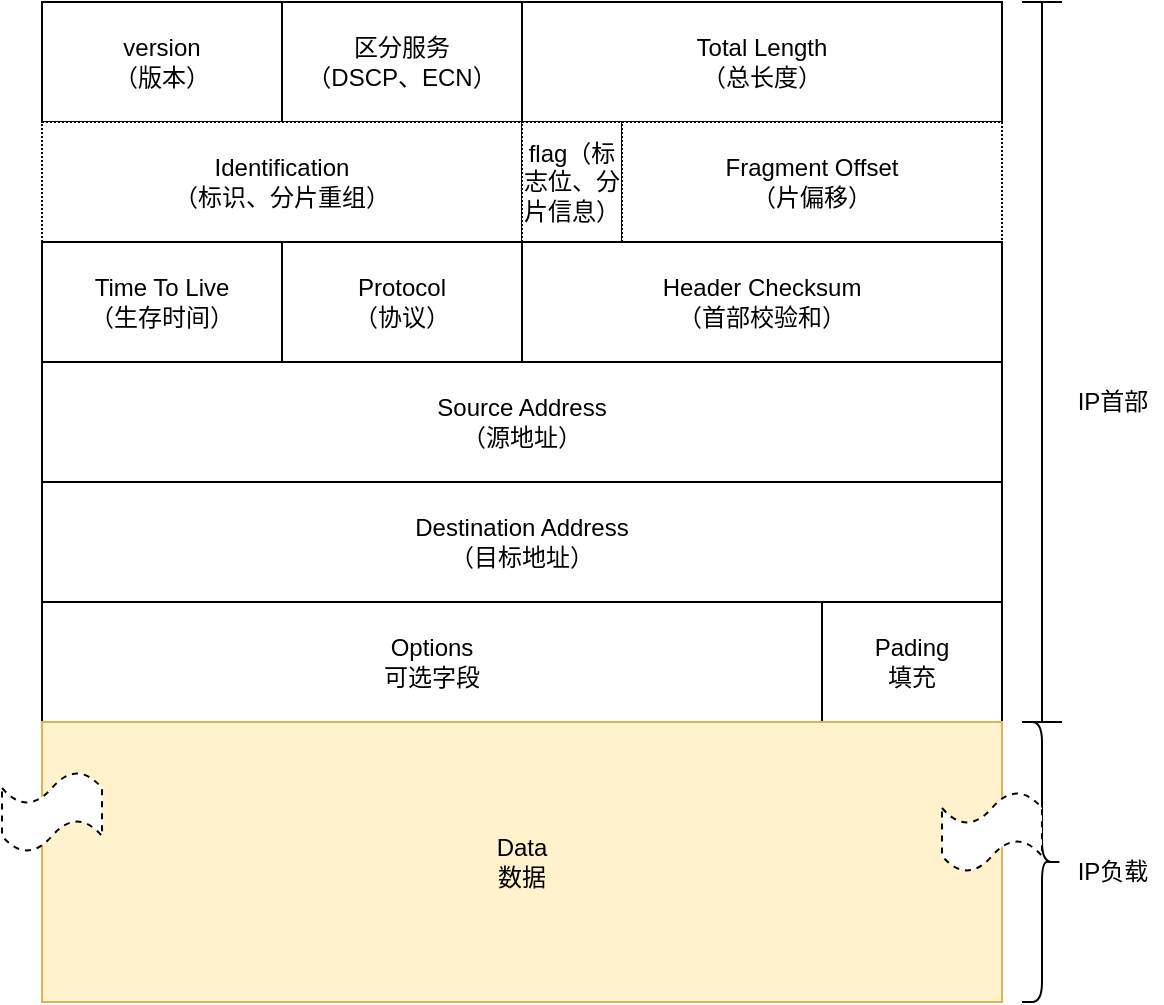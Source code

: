 <mxfile version="15.8.3" type="github">
  <diagram id="ixnTP7PrsZ1tJvnLcnKI" name="Page-1">
    <mxGraphModel dx="1422" dy="761" grid="1" gridSize="10" guides="1" tooltips="1" connect="1" arrows="1" fold="1" page="1" pageScale="1" pageWidth="827" pageHeight="1169" math="0" shadow="0">
      <root>
        <mxCell id="0" />
        <mxCell id="1" parent="0" />
        <mxCell id="mIng1DJrsQZJDd-Cd1Et-1" value="version&lt;br&gt;（版本）" style="rounded=0;whiteSpace=wrap;html=1;" parent="1" vertex="1">
          <mxGeometry x="120" y="80" width="120" height="60" as="geometry" />
        </mxCell>
        <mxCell id="mIng1DJrsQZJDd-Cd1Et-2" value="区分服务&lt;br&gt;（DSCP、ECN）" style="rounded=0;whiteSpace=wrap;html=1;" parent="1" vertex="1">
          <mxGeometry x="240" y="80" width="120" height="60" as="geometry" />
        </mxCell>
        <mxCell id="mIng1DJrsQZJDd-Cd1Et-3" value="Total Length&lt;br&gt;（总长度）" style="rounded=0;whiteSpace=wrap;html=1;" parent="1" vertex="1">
          <mxGeometry x="360" y="80" width="240" height="60" as="geometry" />
        </mxCell>
        <mxCell id="mIng1DJrsQZJDd-Cd1Et-4" value="Identification&lt;br&gt;（标识、分片重组）" style="rounded=0;whiteSpace=wrap;html=1;dashed=1;dashPattern=1 1;" parent="1" vertex="1">
          <mxGeometry x="120" y="140" width="240" height="60" as="geometry" />
        </mxCell>
        <mxCell id="mIng1DJrsQZJDd-Cd1Et-7" style="edgeStyle=orthogonalEdgeStyle;rounded=0;orthogonalLoop=1;jettySize=auto;html=1;exitX=1;exitY=0.5;exitDx=0;exitDy=0;entryX=0;entryY=0.5;entryDx=0;entryDy=0;" parent="1" source="mIng1DJrsQZJDd-Cd1Et-5" target="mIng1DJrsQZJDd-Cd1Et-6" edge="1">
          <mxGeometry relative="1" as="geometry" />
        </mxCell>
        <mxCell id="mIng1DJrsQZJDd-Cd1Et-5" value="flag（标志位、分片信息）" style="rounded=0;whiteSpace=wrap;html=1;dashed=1;dashPattern=1 1;" parent="1" vertex="1">
          <mxGeometry x="360" y="140" width="50" height="60" as="geometry" />
        </mxCell>
        <mxCell id="mIng1DJrsQZJDd-Cd1Et-6" value="Fragment Offset&lt;br&gt;（片偏移）" style="rounded=0;whiteSpace=wrap;html=1;dashed=1;dashPattern=1 1;" parent="1" vertex="1">
          <mxGeometry x="410" y="140" width="190" height="60" as="geometry" />
        </mxCell>
        <mxCell id="HwlnOimc46ugmF20U-wt-1" value="Time To Live&lt;br&gt;（生存时间）" style="rounded=0;whiteSpace=wrap;html=1;" vertex="1" parent="1">
          <mxGeometry x="120" y="200" width="120" height="60" as="geometry" />
        </mxCell>
        <mxCell id="HwlnOimc46ugmF20U-wt-2" value="Protocol&lt;br&gt;（协议）" style="rounded=0;whiteSpace=wrap;html=1;" vertex="1" parent="1">
          <mxGeometry x="240" y="200" width="120" height="60" as="geometry" />
        </mxCell>
        <mxCell id="HwlnOimc46ugmF20U-wt-3" value="Header Checksum&lt;br&gt;（首部校验和）" style="rounded=0;whiteSpace=wrap;html=1;" vertex="1" parent="1">
          <mxGeometry x="360" y="200" width="240" height="60" as="geometry" />
        </mxCell>
        <mxCell id="HwlnOimc46ugmF20U-wt-4" value="Source Address&lt;br&gt;（源地址）" style="rounded=0;whiteSpace=wrap;html=1;" vertex="1" parent="1">
          <mxGeometry x="120" y="260" width="480" height="60" as="geometry" />
        </mxCell>
        <mxCell id="HwlnOimc46ugmF20U-wt-5" value="Destination Address&lt;br&gt;（目标地址）" style="rounded=0;whiteSpace=wrap;html=1;" vertex="1" parent="1">
          <mxGeometry x="120" y="320" width="480" height="60" as="geometry" />
        </mxCell>
        <mxCell id="HwlnOimc46ugmF20U-wt-6" value="Options&lt;br&gt;可选字段" style="rounded=0;whiteSpace=wrap;html=1;" vertex="1" parent="1">
          <mxGeometry x="120" y="380" width="390" height="60" as="geometry" />
        </mxCell>
        <mxCell id="HwlnOimc46ugmF20U-wt-7" value="Pading&lt;br&gt;填充" style="rounded=0;whiteSpace=wrap;html=1;" vertex="1" parent="1">
          <mxGeometry x="510" y="380" width="90" height="60" as="geometry" />
        </mxCell>
        <mxCell id="HwlnOimc46ugmF20U-wt-8" value="Data&lt;br&gt;数据" style="rounded=0;whiteSpace=wrap;html=1;fillColor=#fff2cc;strokeColor=#d6b656;" vertex="1" parent="1">
          <mxGeometry x="120" y="440" width="480" height="140" as="geometry" />
        </mxCell>
        <mxCell id="HwlnOimc46ugmF20U-wt-10" value="" style="shape=curlyBracket;whiteSpace=wrap;html=1;rounded=1;flipH=1;" vertex="1" parent="1">
          <mxGeometry x="610" y="440" width="20" height="140" as="geometry" />
        </mxCell>
        <mxCell id="HwlnOimc46ugmF20U-wt-11" value="IP负载" style="text;html=1;resizable=0;autosize=1;align=center;verticalAlign=middle;points=[];fillColor=none;strokeColor=none;rounded=0;" vertex="1" parent="1">
          <mxGeometry x="630" y="505" width="50" height="20" as="geometry" />
        </mxCell>
        <mxCell id="HwlnOimc46ugmF20U-wt-12" value="" style="shape=crossbar;whiteSpace=wrap;html=1;rounded=1;direction=south;" vertex="1" parent="1">
          <mxGeometry x="610" y="80" width="20" height="360" as="geometry" />
        </mxCell>
        <mxCell id="HwlnOimc46ugmF20U-wt-13" value="IP首部" style="text;html=1;resizable=0;autosize=1;align=center;verticalAlign=middle;points=[];fillColor=none;strokeColor=none;rounded=0;" vertex="1" parent="1">
          <mxGeometry x="630" y="270" width="50" height="20" as="geometry" />
        </mxCell>
        <mxCell id="HwlnOimc46ugmF20U-wt-14" value="" style="shape=tape;whiteSpace=wrap;html=1;dashed=1;" vertex="1" parent="1">
          <mxGeometry x="100" y="465" width="50" height="40" as="geometry" />
        </mxCell>
        <mxCell id="HwlnOimc46ugmF20U-wt-15" value="" style="shape=tape;whiteSpace=wrap;html=1;dashed=1;" vertex="1" parent="1">
          <mxGeometry x="570" y="475" width="50" height="40" as="geometry" />
        </mxCell>
      </root>
    </mxGraphModel>
  </diagram>
</mxfile>
